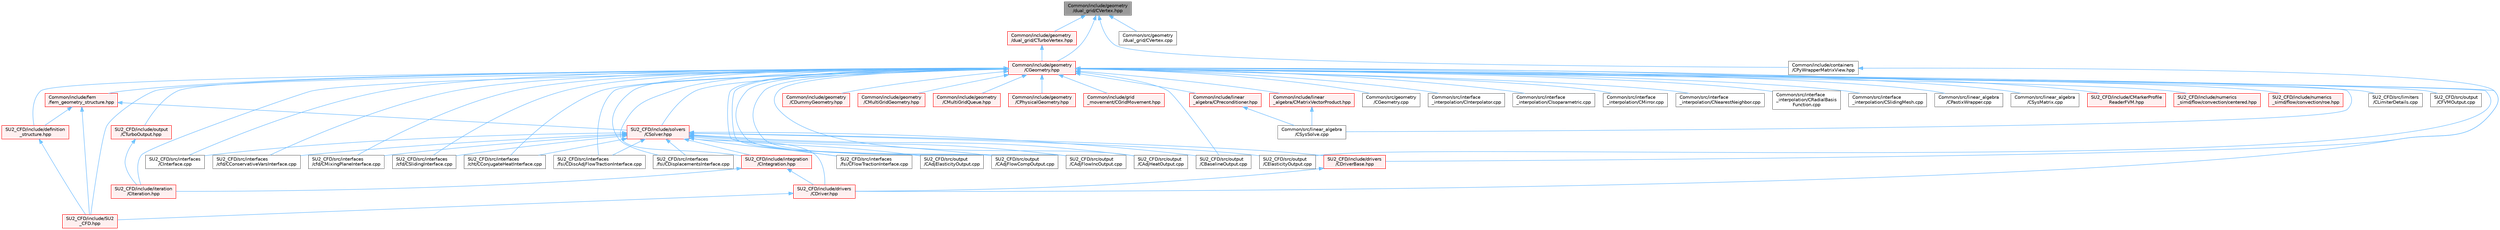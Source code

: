 digraph "Common/include/geometry/dual_grid/CVertex.hpp"
{
 // LATEX_PDF_SIZE
  bgcolor="transparent";
  edge [fontname=Helvetica,fontsize=10,labelfontname=Helvetica,labelfontsize=10];
  node [fontname=Helvetica,fontsize=10,shape=box,height=0.2,width=0.4];
  Node1 [id="Node000001",label="Common/include/geometry\l/dual_grid/CVertex.hpp",height=0.2,width=0.4,color="gray40", fillcolor="grey60", style="filled", fontcolor="black",tooltip="Headers of the main subroutines for doing the complete dual grid structure. The subroutines and funct..."];
  Node1 -> Node2 [id="edge1_Node000001_Node000002",dir="back",color="steelblue1",style="solid",tooltip=" "];
  Node2 [id="Node000002",label="Common/include/containers\l/CPyWrapperMatrixView.hpp",height=0.2,width=0.4,color="grey40", fillcolor="white", style="filled",URL="$CPyWrapperMatrixView_8hpp.html",tooltip="Simple matrix views to use with the python wrapper."];
  Node2 -> Node3 [id="edge2_Node000002_Node000003",dir="back",color="steelblue1",style="solid",tooltip=" "];
  Node3 [id="Node000003",label="SU2_CFD/include/drivers\l/CDriverBase.hpp",height=0.2,width=0.4,color="red", fillcolor="#FFF0F0", style="filled",URL="$CDriverBase_8hpp.html",tooltip="Base class for all drivers."];
  Node3 -> Node4 [id="edge3_Node000003_Node000004",dir="back",color="steelblue1",style="solid",tooltip=" "];
  Node4 [id="Node000004",label="SU2_CFD/include/drivers\l/CDriver.hpp",height=0.2,width=0.4,color="red", fillcolor="#FFF0F0", style="filled",URL="$CDriver_8hpp.html",tooltip="Headers of the main subroutines for driving single or multi-zone problems. The subroutines and functi..."];
  Node4 -> Node5 [id="edge4_Node000004_Node000005",dir="back",color="steelblue1",style="solid",tooltip=" "];
  Node5 [id="Node000005",label="SU2_CFD/include/SU2\l_CFD.hpp",height=0.2,width=0.4,color="red", fillcolor="#FFF0F0", style="filled",URL="$SU2__CFD_8hpp.html",tooltip="Headers of the main subroutines of the code SU2_CFD. The subroutines and functions are in the SU2_CFD..."];
  Node1 -> Node26 [id="edge5_Node000001_Node000026",dir="back",color="steelblue1",style="solid",tooltip=" "];
  Node26 [id="Node000026",label="Common/include/geometry\l/CGeometry.hpp",height=0.2,width=0.4,color="red", fillcolor="#FFF0F0", style="filled",URL="$CGeometry_8hpp.html",tooltip="Headers of the main subroutines for creating the geometrical structure. The subroutines and functions..."];
  Node26 -> Node27 [id="edge6_Node000026_Node000027",dir="back",color="steelblue1",style="solid",tooltip=" "];
  Node27 [id="Node000027",label="Common/include/fem\l/fem_geometry_structure.hpp",height=0.2,width=0.4,color="red", fillcolor="#FFF0F0", style="filled",URL="$fem__geometry__structure_8hpp.html",tooltip="Headers of the main subroutines for creating the geometrical structure for the FEM solver...."];
  Node27 -> Node5 [id="edge7_Node000027_Node000005",dir="back",color="steelblue1",style="solid",tooltip=" "];
  Node27 -> Node31 [id="edge8_Node000027_Node000031",dir="back",color="steelblue1",style="solid",tooltip=" "];
  Node31 [id="Node000031",label="SU2_CFD/include/definition\l_structure.hpp",height=0.2,width=0.4,color="red", fillcolor="#FFF0F0", style="filled",URL="$definition__structure_8hpp.html",tooltip="Headers of the main subroutines used by SU2_CFD. The subroutines and functions are in the definition_..."];
  Node31 -> Node5 [id="edge9_Node000031_Node000005",dir="back",color="steelblue1",style="solid",tooltip=" "];
  Node27 -> Node33 [id="edge10_Node000027_Node000033",dir="back",color="steelblue1",style="solid",tooltip=" "];
  Node33 [id="Node000033",label="SU2_CFD/include/solvers\l/CSolver.hpp",height=0.2,width=0.4,color="red", fillcolor="#FFF0F0", style="filled",URL="$CSolver_8hpp.html",tooltip="Headers of the CSolver class which is inherited by all of the other solvers."];
  Node33 -> Node4 [id="edge11_Node000033_Node000004",dir="back",color="steelblue1",style="solid",tooltip=" "];
  Node33 -> Node3 [id="edge12_Node000033_Node000003",dir="back",color="steelblue1",style="solid",tooltip=" "];
  Node33 -> Node34 [id="edge13_Node000033_Node000034",dir="back",color="steelblue1",style="solid",tooltip=" "];
  Node34 [id="Node000034",label="SU2_CFD/include/integration\l/CIntegration.hpp",height=0.2,width=0.4,color="red", fillcolor="#FFF0F0", style="filled",URL="$CIntegration_8hpp.html",tooltip="Declaration of the main routines to orchestrate space and time integration."];
  Node34 -> Node4 [id="edge14_Node000034_Node000004",dir="back",color="steelblue1",style="solid",tooltip=" "];
  Node34 -> Node46 [id="edge15_Node000034_Node000046",dir="back",color="steelblue1",style="solid",tooltip=" "];
  Node46 [id="Node000046",label="SU2_CFD/include/iteration\l/CIteration.hpp",height=0.2,width=0.4,color="red", fillcolor="#FFF0F0", style="filled",URL="$CIteration_8hpp.html",tooltip="Headers of the iteration classes used by SU2_CFD. Each CIteration class represents an available physi..."];
  Node33 -> Node136 [id="edge16_Node000033_Node000136",dir="back",color="steelblue1",style="solid",tooltip=" "];
  Node136 [id="Node000136",label="SU2_CFD/src/interfaces\l/CInterface.cpp",height=0.2,width=0.4,color="grey40", fillcolor="white", style="filled",URL="$CInterface_8cpp.html",tooltip="Main subroutines for MPI transfer of information between zones."];
  Node33 -> Node137 [id="edge17_Node000033_Node000137",dir="back",color="steelblue1",style="solid",tooltip=" "];
  Node137 [id="Node000137",label="SU2_CFD/src/interfaces\l/cfd/CConservativeVarsInterface.cpp",height=0.2,width=0.4,color="grey40", fillcolor="white", style="filled",URL="$CConservativeVarsInterface_8cpp.html",tooltip="Declaration and inlines of the class to transfer conservative variables from a generic zone into anot..."];
  Node33 -> Node138 [id="edge18_Node000033_Node000138",dir="back",color="steelblue1",style="solid",tooltip=" "];
  Node138 [id="Node000138",label="SU2_CFD/src/interfaces\l/cfd/CMixingPlaneInterface.cpp",height=0.2,width=0.4,color="grey40", fillcolor="white", style="filled",URL="$CMixingPlaneInterface_8cpp.html",tooltip="Declaration and inlines of the class to transfer average variables needed for MixingPlane computation..."];
  Node33 -> Node139 [id="edge19_Node000033_Node000139",dir="back",color="steelblue1",style="solid",tooltip=" "];
  Node139 [id="Node000139",label="SU2_CFD/src/interfaces\l/cfd/CSlidingInterface.cpp",height=0.2,width=0.4,color="grey40", fillcolor="white", style="filled",URL="$CSlidingInterface_8cpp.html",tooltip="Declaration and inlines of the class to transfer conservative variables from a generic zone into anot..."];
  Node33 -> Node140 [id="edge20_Node000033_Node000140",dir="back",color="steelblue1",style="solid",tooltip=" "];
  Node140 [id="Node000140",label="SU2_CFD/src/interfaces\l/cht/CConjugateHeatInterface.cpp",height=0.2,width=0.4,color="grey40", fillcolor="white", style="filled",URL="$CConjugateHeatInterface_8cpp.html",tooltip="Declaration and inlines of the class to transfer temperature and heatflux density for conjugate heat ..."];
  Node33 -> Node141 [id="edge21_Node000033_Node000141",dir="back",color="steelblue1",style="solid",tooltip=" "];
  Node141 [id="Node000141",label="SU2_CFD/src/interfaces\l/fsi/CDiscAdjFlowTractionInterface.cpp",height=0.2,width=0.4,color="grey40", fillcolor="white", style="filled",URL="$CDiscAdjFlowTractionInterface_8cpp.html",tooltip="Declaration and inlines of the class to transfer flow tractions from a fluid zone into a structural z..."];
  Node33 -> Node142 [id="edge22_Node000033_Node000142",dir="back",color="steelblue1",style="solid",tooltip=" "];
  Node142 [id="Node000142",label="SU2_CFD/src/interfaces\l/fsi/CDisplacementsInterface.cpp",height=0.2,width=0.4,color="grey40", fillcolor="white", style="filled",URL="$CDisplacementsInterface_8cpp.html",tooltip="Main subroutines for transferring boundary displacements."];
  Node33 -> Node143 [id="edge23_Node000033_Node000143",dir="back",color="steelblue1",style="solid",tooltip=" "];
  Node143 [id="Node000143",label="SU2_CFD/src/interfaces\l/fsi/CFlowTractionInterface.cpp",height=0.2,width=0.4,color="grey40", fillcolor="white", style="filled",URL="$CFlowTractionInterface_8cpp.html",tooltip="Declaration and inlines of the class to transfer flow tractions from a fluid zone into a structural z..."];
  Node33 -> Node144 [id="edge24_Node000033_Node000144",dir="back",color="steelblue1",style="solid",tooltip=" "];
  Node144 [id="Node000144",label="SU2_CFD/src/output\l/CAdjElasticityOutput.cpp",height=0.2,width=0.4,color="grey40", fillcolor="white", style="filled",URL="$CAdjElasticityOutput_8cpp.html",tooltip="Main subroutines for elasticity discrete adjoint output."];
  Node33 -> Node145 [id="edge25_Node000033_Node000145",dir="back",color="steelblue1",style="solid",tooltip=" "];
  Node145 [id="Node000145",label="SU2_CFD/src/output\l/CAdjFlowCompOutput.cpp",height=0.2,width=0.4,color="grey40", fillcolor="white", style="filled",URL="$CAdjFlowCompOutput_8cpp.html",tooltip="Main subroutines for flow discrete adjoint output."];
  Node33 -> Node146 [id="edge26_Node000033_Node000146",dir="back",color="steelblue1",style="solid",tooltip=" "];
  Node146 [id="Node000146",label="SU2_CFD/src/output\l/CAdjFlowIncOutput.cpp",height=0.2,width=0.4,color="grey40", fillcolor="white", style="filled",URL="$CAdjFlowIncOutput_8cpp.html",tooltip="Main subroutines for flow discrete adjoint output."];
  Node33 -> Node148 [id="edge27_Node000033_Node000148",dir="back",color="steelblue1",style="solid",tooltip=" "];
  Node148 [id="Node000148",label="SU2_CFD/src/output\l/CAdjHeatOutput.cpp",height=0.2,width=0.4,color="grey40", fillcolor="white", style="filled",URL="$CAdjHeatOutput_8cpp.html",tooltip="Main subroutines for flow discrete adjoint output."];
  Node33 -> Node149 [id="edge28_Node000033_Node000149",dir="back",color="steelblue1",style="solid",tooltip=" "];
  Node149 [id="Node000149",label="SU2_CFD/src/output\l/CBaselineOutput.cpp",height=0.2,width=0.4,color="grey40", fillcolor="white", style="filled",URL="$CBaselineOutput_8cpp.html",tooltip="Main subroutines for flow discrete adjoint output."];
  Node33 -> Node150 [id="edge29_Node000033_Node000150",dir="back",color="steelblue1",style="solid",tooltip=" "];
  Node150 [id="Node000150",label="SU2_CFD/src/output\l/CElasticityOutput.cpp",height=0.2,width=0.4,color="grey40", fillcolor="white", style="filled",URL="$CElasticityOutput_8cpp.html",tooltip="Main subroutines for FEA output."];
  Node26 -> Node161 [id="edge30_Node000026_Node000161",dir="back",color="steelblue1",style="solid",tooltip=" "];
  Node161 [id="Node000161",label="Common/include/geometry\l/CDummyGeometry.hpp",height=0.2,width=0.4,color="red", fillcolor="#FFF0F0", style="filled",URL="$CDummyGeometry_8hpp.html",tooltip="Headers of the dummy geometry class used in \"dry run\" mode."];
  Node26 -> Node163 [id="edge31_Node000026_Node000163",dir="back",color="steelblue1",style="solid",tooltip=" "];
  Node163 [id="Node000163",label="Common/include/geometry\l/CMultiGridGeometry.hpp",height=0.2,width=0.4,color="red", fillcolor="#FFF0F0", style="filled",URL="$CMultiGridGeometry_8hpp.html",tooltip="Headers of the multigrid geometry class."];
  Node26 -> Node165 [id="edge32_Node000026_Node000165",dir="back",color="steelblue1",style="solid",tooltip=" "];
  Node165 [id="Node000165",label="Common/include/geometry\l/CMultiGridQueue.hpp",height=0.2,width=0.4,color="red", fillcolor="#FFF0F0", style="filled",URL="$CMultiGridQueue_8hpp.html",tooltip="Header of the multigrid queue class for the FVM solver. The subroutines and functions are in the CMul..."];
  Node26 -> Node167 [id="edge33_Node000026_Node000167",dir="back",color="steelblue1",style="solid",tooltip=" "];
  Node167 [id="Node000167",label="Common/include/geometry\l/CPhysicalGeometry.hpp",height=0.2,width=0.4,color="red", fillcolor="#FFF0F0", style="filled",URL="$CPhysicalGeometry_8hpp.html",tooltip="Headers of the physical geometry class used to read meshes from file."];
  Node26 -> Node172 [id="edge34_Node000026_Node000172",dir="back",color="steelblue1",style="solid",tooltip=" "];
  Node172 [id="Node000172",label="Common/include/grid\l_movement/CGridMovement.hpp",height=0.2,width=0.4,color="red", fillcolor="#FFF0F0", style="filled",URL="$CGridMovement_8hpp.html",tooltip="Headers of the CGridMovement class."];
  Node26 -> Node180 [id="edge35_Node000026_Node000180",dir="back",color="steelblue1",style="solid",tooltip=" "];
  Node180 [id="Node000180",label="Common/include/linear\l_algebra/CMatrixVectorProduct.hpp",height=0.2,width=0.4,color="red", fillcolor="#FFF0F0", style="filled",URL="$CMatrixVectorProduct_8hpp.html",tooltip="Headers for the classes related to sparse matrix-vector product wrappers. The actual operations are c..."];
  Node180 -> Node181 [id="edge36_Node000180_Node000181",dir="back",color="steelblue1",style="solid",tooltip=" "];
  Node181 [id="Node000181",label="Common/src/linear_algebra\l/CSysSolve.cpp",height=0.2,width=0.4,color="grey40", fillcolor="white", style="filled",URL="$CSysSolve_8cpp.html",tooltip="Main classes required for solving linear systems of equations."];
  Node26 -> Node182 [id="edge37_Node000026_Node000182",dir="back",color="steelblue1",style="solid",tooltip=" "];
  Node182 [id="Node000182",label="Common/include/linear\l_algebra/CPreconditioner.hpp",height=0.2,width=0.4,color="red", fillcolor="#FFF0F0", style="filled",URL="$CPreconditioner_8hpp.html",tooltip="Classes related to linear preconditioner wrappers. The actual operations are currently implemented mo..."];
  Node182 -> Node181 [id="edge38_Node000182_Node000181",dir="back",color="steelblue1",style="solid",tooltip=" "];
  Node26 -> Node183 [id="edge39_Node000026_Node000183",dir="back",color="steelblue1",style="solid",tooltip=" "];
  Node183 [id="Node000183",label="Common/src/geometry\l/CGeometry.cpp",height=0.2,width=0.4,color="grey40", fillcolor="white", style="filled",URL="$CGeometry_8cpp.html",tooltip="Implementation of the base geometry class."];
  Node26 -> Node184 [id="edge40_Node000026_Node000184",dir="back",color="steelblue1",style="solid",tooltip=" "];
  Node184 [id="Node000184",label="Common/src/interface\l_interpolation/CInterpolator.cpp",height=0.2,width=0.4,color="grey40", fillcolor="white", style="filled",URL="$CInterpolator_8cpp.html",tooltip="Definition of the base class for interface interpolation."];
  Node26 -> Node185 [id="edge41_Node000026_Node000185",dir="back",color="steelblue1",style="solid",tooltip=" "];
  Node185 [id="Node000185",label="Common/src/interface\l_interpolation/CIsoparametric.cpp",height=0.2,width=0.4,color="grey40", fillcolor="white", style="filled",URL="$CIsoparametric_8cpp.html",tooltip="Implementation isoparametric interpolation (using FE shape functions)."];
  Node26 -> Node186 [id="edge42_Node000026_Node000186",dir="back",color="steelblue1",style="solid",tooltip=" "];
  Node186 [id="Node000186",label="Common/src/interface\l_interpolation/CMirror.cpp",height=0.2,width=0.4,color="grey40", fillcolor="white", style="filled",URL="$CMirror_8cpp.html",tooltip="Implementation of mirror interpolation (conservative approach in FSI problems)."];
  Node26 -> Node187 [id="edge43_Node000026_Node000187",dir="back",color="steelblue1",style="solid",tooltip=" "];
  Node187 [id="Node000187",label="Common/src/interface\l_interpolation/CNearestNeighbor.cpp",height=0.2,width=0.4,color="grey40", fillcolor="white", style="filled",URL="$CNearestNeighbor_8cpp.html",tooltip="Implementation of nearest neighbor interpolation."];
  Node26 -> Node188 [id="edge44_Node000026_Node000188",dir="back",color="steelblue1",style="solid",tooltip=" "];
  Node188 [id="Node000188",label="Common/src/interface\l_interpolation/CRadialBasis\lFunction.cpp",height=0.2,width=0.4,color="grey40", fillcolor="white", style="filled",URL="$CRadialBasisFunction_8cpp.html",tooltip="Implementation of RBF interpolation."];
  Node26 -> Node189 [id="edge45_Node000026_Node000189",dir="back",color="steelblue1",style="solid",tooltip=" "];
  Node189 [id="Node000189",label="Common/src/interface\l_interpolation/CSlidingMesh.cpp",height=0.2,width=0.4,color="grey40", fillcolor="white", style="filled",URL="$CSlidingMesh_8cpp.html",tooltip="Implementation of sliding mesh interpolation."];
  Node26 -> Node190 [id="edge46_Node000026_Node000190",dir="back",color="steelblue1",style="solid",tooltip=" "];
  Node190 [id="Node000190",label="Common/src/linear_algebra\l/CPastixWrapper.cpp",height=0.2,width=0.4,color="grey40", fillcolor="white", style="filled",URL="$CPastixWrapper_8cpp.html",tooltip="An interface to the INRIA solver PaStiX (http://pastix.gforge.inria.fr/files/README-txt...."];
  Node26 -> Node191 [id="edge47_Node000026_Node000191",dir="back",color="steelblue1",style="solid",tooltip=" "];
  Node191 [id="Node000191",label="Common/src/linear_algebra\l/CSysMatrix.cpp",height=0.2,width=0.4,color="grey40", fillcolor="white", style="filled",URL="$CSysMatrix_8cpp.html",tooltip="Implementation of the sparse matrix class."];
  Node26 -> Node181 [id="edge48_Node000026_Node000181",dir="back",color="steelblue1",style="solid",tooltip=" "];
  Node26 -> Node192 [id="edge49_Node000026_Node000192",dir="back",color="steelblue1",style="solid",tooltip=" "];
  Node192 [id="Node000192",label="SU2_CFD/include/CMarkerProfile\lReaderFVM.hpp",height=0.2,width=0.4,color="red", fillcolor="#FFF0F0", style="filled",URL="$CMarkerProfileReaderFVM_8hpp.html",tooltip="Header file for the class CMarkerProfileReaderFVM. The implementations are in the CMarkerProfileReade..."];
  Node26 -> Node5 [id="edge50_Node000026_Node000005",dir="back",color="steelblue1",style="solid",tooltip=" "];
  Node26 -> Node31 [id="edge51_Node000026_Node000031",dir="back",color="steelblue1",style="solid",tooltip=" "];
  Node26 -> Node4 [id="edge52_Node000026_Node000004",dir="back",color="steelblue1",style="solid",tooltip=" "];
  Node26 -> Node34 [id="edge53_Node000026_Node000034",dir="back",color="steelblue1",style="solid",tooltip=" "];
  Node26 -> Node46 [id="edge54_Node000026_Node000046",dir="back",color="steelblue1",style="solid",tooltip=" "];
  Node26 -> Node194 [id="edge55_Node000026_Node000194",dir="back",color="steelblue1",style="solid",tooltip=" "];
  Node194 [id="Node000194",label="SU2_CFD/include/numerics\l_simd/flow/convection/centered.hpp",height=0.2,width=0.4,color="red", fillcolor="#FFF0F0", style="filled",URL="$simd_2flow_2convection_2centered_8hpp.html",tooltip="Centered convective schemes."];
  Node26 -> Node196 [id="edge56_Node000026_Node000196",dir="back",color="steelblue1",style="solid",tooltip=" "];
  Node196 [id="Node000196",label="SU2_CFD/include/numerics\l_simd/flow/convection/roe.hpp",height=0.2,width=0.4,color="red", fillcolor="#FFF0F0", style="filled",URL="$simd_2flow_2convection_2roe_8hpp.html",tooltip="Roe-family of convective schemes."];
  Node26 -> Node197 [id="edge57_Node000026_Node000197",dir="back",color="steelblue1",style="solid",tooltip=" "];
  Node197 [id="Node000197",label="SU2_CFD/include/output\l/CTurboOutput.hpp",height=0.2,width=0.4,color="red", fillcolor="#FFF0F0", style="filled",URL="$CTurboOutput_8hpp.html",tooltip="Headers of the Turbomachinery Performance class."];
  Node197 -> Node46 [id="edge58_Node000197_Node000046",dir="back",color="steelblue1",style="solid",tooltip=" "];
  Node26 -> Node33 [id="edge59_Node000026_Node000033",dir="back",color="steelblue1",style="solid",tooltip=" "];
  Node26 -> Node136 [id="edge60_Node000026_Node000136",dir="back",color="steelblue1",style="solid",tooltip=" "];
  Node26 -> Node137 [id="edge61_Node000026_Node000137",dir="back",color="steelblue1",style="solid",tooltip=" "];
  Node26 -> Node138 [id="edge62_Node000026_Node000138",dir="back",color="steelblue1",style="solid",tooltip=" "];
  Node26 -> Node139 [id="edge63_Node000026_Node000139",dir="back",color="steelblue1",style="solid",tooltip=" "];
  Node26 -> Node140 [id="edge64_Node000026_Node000140",dir="back",color="steelblue1",style="solid",tooltip=" "];
  Node26 -> Node141 [id="edge65_Node000026_Node000141",dir="back",color="steelblue1",style="solid",tooltip=" "];
  Node26 -> Node142 [id="edge66_Node000026_Node000142",dir="back",color="steelblue1",style="solid",tooltip=" "];
  Node26 -> Node143 [id="edge67_Node000026_Node000143",dir="back",color="steelblue1",style="solid",tooltip=" "];
  Node26 -> Node220 [id="edge68_Node000026_Node000220",dir="back",color="steelblue1",style="solid",tooltip=" "];
  Node220 [id="Node000220",label="SU2_CFD/src/limiters\l/CLimiterDetails.cpp",height=0.2,width=0.4,color="grey40", fillcolor="white", style="filled",URL="$CLimiterDetails_8cpp.html",tooltip="A class template that allows defining limiters via specialization of particular details."];
  Node26 -> Node144 [id="edge69_Node000026_Node000144",dir="back",color="steelblue1",style="solid",tooltip=" "];
  Node26 -> Node145 [id="edge70_Node000026_Node000145",dir="back",color="steelblue1",style="solid",tooltip=" "];
  Node26 -> Node146 [id="edge71_Node000026_Node000146",dir="back",color="steelblue1",style="solid",tooltip=" "];
  Node26 -> Node148 [id="edge72_Node000026_Node000148",dir="back",color="steelblue1",style="solid",tooltip=" "];
  Node26 -> Node149 [id="edge73_Node000026_Node000149",dir="back",color="steelblue1",style="solid",tooltip=" "];
  Node26 -> Node150 [id="edge74_Node000026_Node000150",dir="back",color="steelblue1",style="solid",tooltip=" "];
  Node26 -> Node214 [id="edge75_Node000026_Node000214",dir="back",color="steelblue1",style="solid",tooltip=" "];
  Node214 [id="Node000214",label="SU2_CFD/src/output\l/CFVMOutput.cpp",height=0.2,width=0.4,color="grey40", fillcolor="white", style="filled",URL="$CFVMOutput_8cpp.html",tooltip="Main subroutines for Finite Volume Method output."];
  Node1 -> Node223 [id="edge76_Node000001_Node000223",dir="back",color="steelblue1",style="solid",tooltip=" "];
  Node223 [id="Node000223",label="Common/include/geometry\l/dual_grid/CTurboVertex.hpp",height=0.2,width=0.4,color="red", fillcolor="#FFF0F0", style="filled",URL="$CTurboVertex_8hpp.html",tooltip="Headers of the main subroutines for doing the complete dual grid structure. The subroutines and funct..."];
  Node223 -> Node26 [id="edge77_Node000223_Node000026",dir="back",color="steelblue1",style="solid",tooltip=" "];
  Node1 -> Node225 [id="edge78_Node000001_Node000225",dir="back",color="steelblue1",style="solid",tooltip=" "];
  Node225 [id="Node000225",label="Common/src/geometry\l/dual_grid/CVertex.cpp",height=0.2,width=0.4,color="grey40", fillcolor="white", style="filled",URL="$CVertex_8cpp.html",tooltip="Main classes for defining the vertices of the dual grid."];
}
